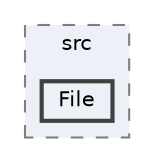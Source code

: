 digraph "plugins/learndash-certificate-builder/vendor/mpdf/mpdf/src/File"
{
 // LATEX_PDF_SIZE
  bgcolor="transparent";
  edge [fontname=Helvetica,fontsize=10,labelfontname=Helvetica,labelfontsize=10];
  node [fontname=Helvetica,fontsize=10,shape=box,height=0.2,width=0.4];
  compound=true
  subgraph clusterdir_a65463aea2a6be4c4718790a2e16e955 {
    graph [ bgcolor="#edf0f7", pencolor="grey50", label="src", fontname=Helvetica,fontsize=10 style="filled,dashed", URL="dir_a65463aea2a6be4c4718790a2e16e955.html",tooltip=""]
  dir_047a364ee6c9a8e2be1312b5defda313 [label="File", fillcolor="#edf0f7", color="grey25", style="filled,bold", URL="dir_047a364ee6c9a8e2be1312b5defda313.html",tooltip=""];
  }
}
